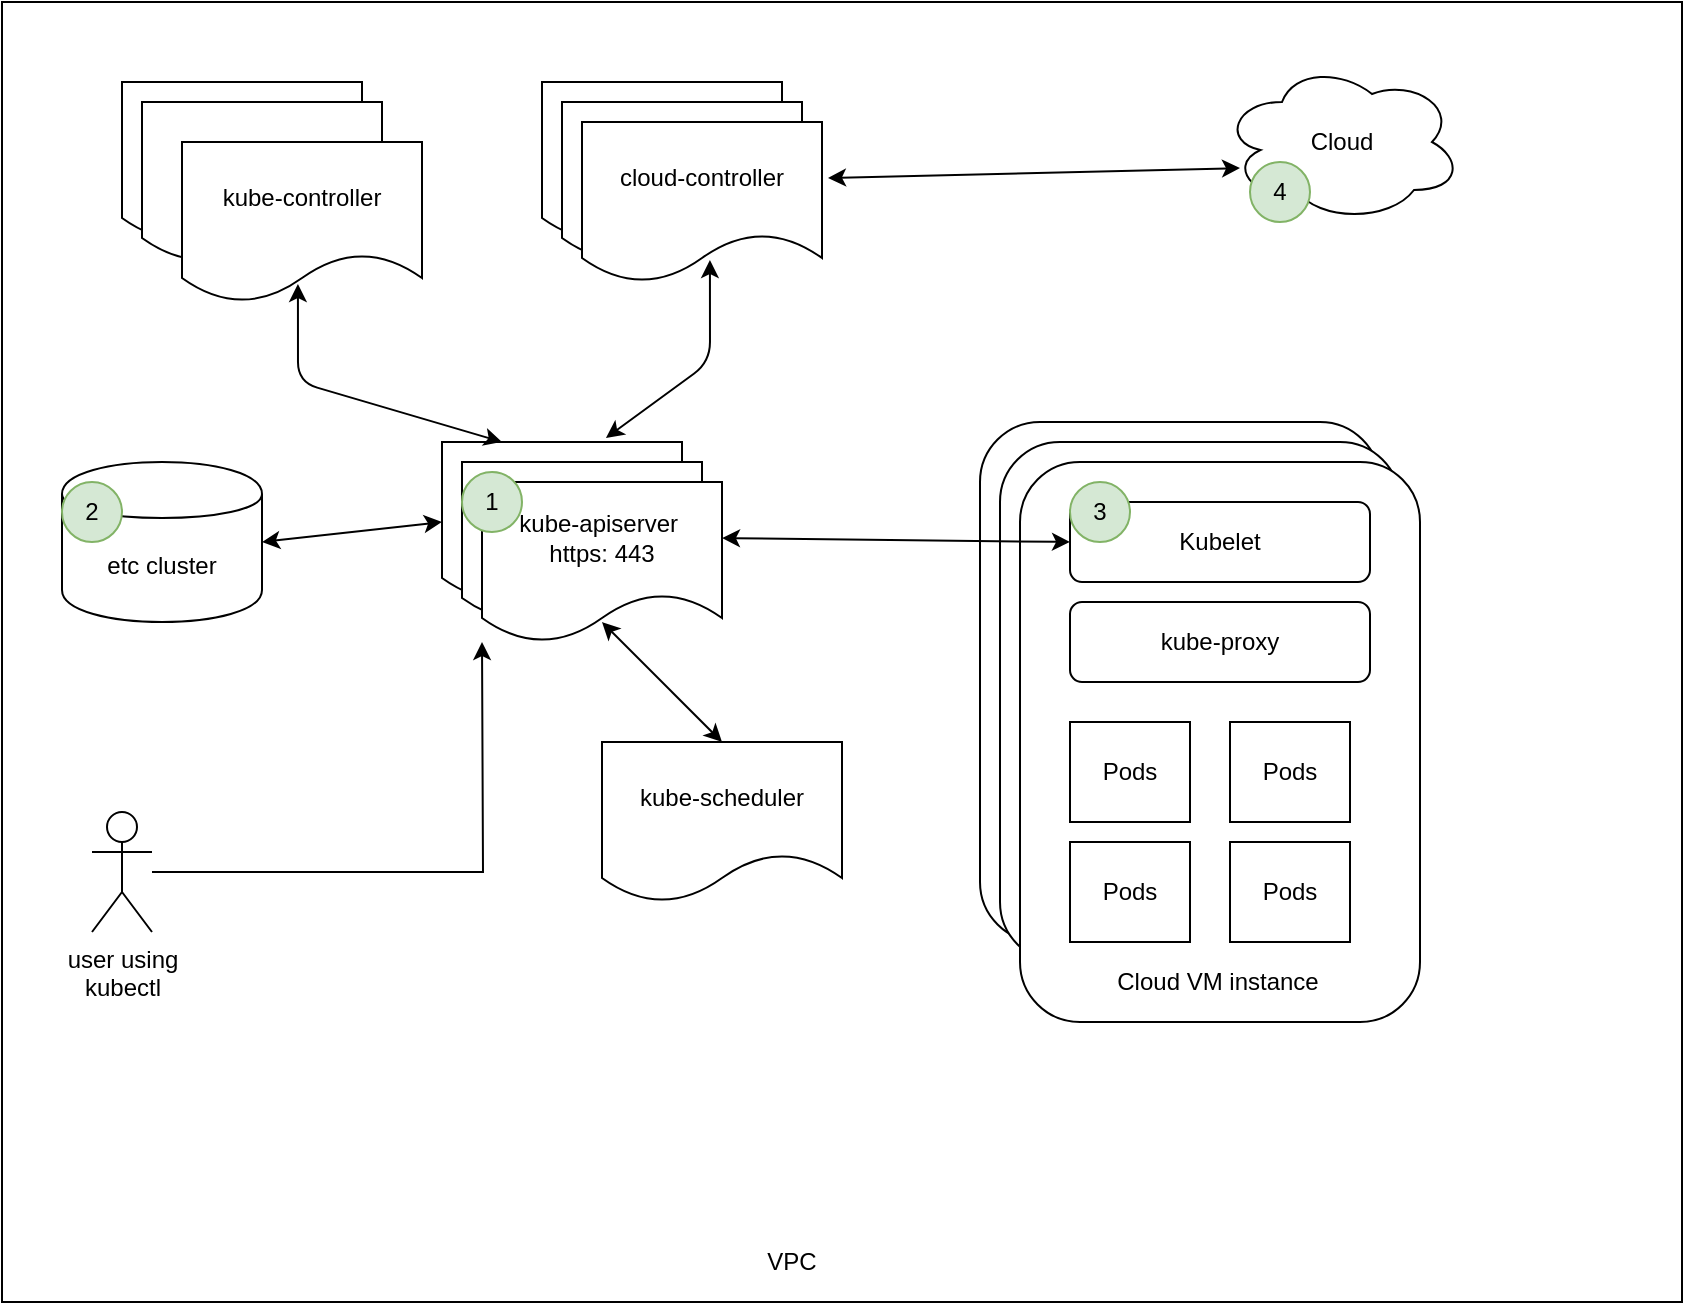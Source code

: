 <mxfile version="12.2.2" type="device" pages="1"><diagram id="nzS3SlK1Kt3z77mqC7-u" name="Page-1"><mxGraphModel dx="1408" dy="1902" grid="1" gridSize="10" guides="1" tooltips="1" connect="1" arrows="1" fold="1" page="1" pageScale="1" pageWidth="850" pageHeight="1100" math="0" shadow="0"><root><mxCell id="0"/><mxCell id="1" parent="0"/><mxCell id="30I4o6aAiSmUE2NwfJhv-8" value="" style="rounded=0;whiteSpace=wrap;html=1;" parent="1" vertex="1"><mxGeometry x="40" y="-1080" width="840" height="650" as="geometry"/></mxCell><mxCell id="30I4o6aAiSmUE2NwfJhv-9" value="" style="rounded=1;whiteSpace=wrap;html=1;" parent="1" vertex="1"><mxGeometry x="529" y="-870" width="200" height="260" as="geometry"/></mxCell><mxCell id="30I4o6aAiSmUE2NwfJhv-10" value="kube-controller" style="shape=document;whiteSpace=wrap;html=1;boundedLbl=1;" parent="1" vertex="1"><mxGeometry x="100" y="-1040" width="120" height="80" as="geometry"/></mxCell><mxCell id="30I4o6aAiSmUE2NwfJhv-11" value="kube-controller" style="shape=document;whiteSpace=wrap;html=1;boundedLbl=1;" parent="1" vertex="1"><mxGeometry x="110" y="-1030" width="120" height="80" as="geometry"/></mxCell><mxCell id="30I4o6aAiSmUE2NwfJhv-12" value="kube-controller" style="shape=document;whiteSpace=wrap;html=1;boundedLbl=1;" parent="1" vertex="1"><mxGeometry x="130" y="-1010" width="120" height="80" as="geometry"/></mxCell><mxCell id="30I4o6aAiSmUE2NwfJhv-13" value="cloud-controller" style="shape=document;whiteSpace=wrap;html=1;boundedLbl=1;" parent="1" vertex="1"><mxGeometry x="310" y="-1040" width="120" height="80" as="geometry"/></mxCell><mxCell id="30I4o6aAiSmUE2NwfJhv-14" value="cloud-controller" style="shape=document;whiteSpace=wrap;html=1;boundedLbl=1;" parent="1" vertex="1"><mxGeometry x="320" y="-1030" width="120" height="80" as="geometry"/></mxCell><mxCell id="30I4o6aAiSmUE2NwfJhv-15" value="cloud-controller" style="shape=document;whiteSpace=wrap;html=1;boundedLbl=1;" parent="1" vertex="1"><mxGeometry x="330" y="-1020" width="120" height="80" as="geometry"/></mxCell><mxCell id="30I4o6aAiSmUE2NwfJhv-16" value="kube-apiserver" style="shape=document;whiteSpace=wrap;html=1;boundedLbl=1;" parent="1" vertex="1"><mxGeometry x="260" y="-860" width="120" height="80" as="geometry"/></mxCell><mxCell id="30I4o6aAiSmUE2NwfJhv-17" value="kube-apiserver" style="shape=document;whiteSpace=wrap;html=1;boundedLbl=1;" parent="1" vertex="1"><mxGeometry x="270" y="-850" width="120" height="80" as="geometry"/></mxCell><mxCell id="30I4o6aAiSmUE2NwfJhv-18" value="kube-apiserver&amp;nbsp;&lt;br&gt;https: 443" style="shape=document;whiteSpace=wrap;html=1;boundedLbl=1;" parent="1" vertex="1"><mxGeometry x="280" y="-840" width="120" height="80" as="geometry"/></mxCell><mxCell id="30I4o6aAiSmUE2NwfJhv-19" value="kube-scheduler" style="shape=document;whiteSpace=wrap;html=1;boundedLbl=1;" parent="1" vertex="1"><mxGeometry x="340" y="-710" width="120" height="80" as="geometry"/></mxCell><mxCell id="30I4o6aAiSmUE2NwfJhv-20" value="etc cluster" style="shape=cylinder;whiteSpace=wrap;html=1;boundedLbl=1;backgroundOutline=1;" parent="1" vertex="1"><mxGeometry x="70" y="-850" width="100" height="80" as="geometry"/></mxCell><mxCell id="30I4o6aAiSmUE2NwfJhv-21" value="" style="endArrow=classic;startArrow=classic;html=1;exitX=0.483;exitY=0.888;exitDx=0;exitDy=0;exitPerimeter=0;entryX=0.25;entryY=0;entryDx=0;entryDy=0;" parent="1" source="30I4o6aAiSmUE2NwfJhv-12" target="30I4o6aAiSmUE2NwfJhv-16" edge="1"><mxGeometry width="50" height="50" relative="1" as="geometry"><mxPoint x="260" y="-880" as="sourcePoint"/><mxPoint x="310" y="-930" as="targetPoint"/><Array as="points"><mxPoint x="188" y="-890"/></Array></mxGeometry></mxCell><mxCell id="30I4o6aAiSmUE2NwfJhv-22" value="" style="endArrow=classic;startArrow=classic;html=1;entryX=0.533;entryY=0.863;entryDx=0;entryDy=0;entryPerimeter=0;exitX=0.683;exitY=-0.025;exitDx=0;exitDy=0;exitPerimeter=0;" parent="1" source="30I4o6aAiSmUE2NwfJhv-16" target="30I4o6aAiSmUE2NwfJhv-15" edge="1"><mxGeometry width="50" height="50" relative="1" as="geometry"><mxPoint x="430" y="-870" as="sourcePoint"/><mxPoint x="480" y="-920" as="targetPoint"/><Array as="points"><mxPoint x="394" y="-900"/></Array></mxGeometry></mxCell><mxCell id="30I4o6aAiSmUE2NwfJhv-23" value="" style="endArrow=classic;startArrow=classic;html=1;entryX=0.5;entryY=0.875;entryDx=0;entryDy=0;entryPerimeter=0;exitX=0.5;exitY=0;exitDx=0;exitDy=0;" parent="1" source="30I4o6aAiSmUE2NwfJhv-19" target="30I4o6aAiSmUE2NwfJhv-18" edge="1"><mxGeometry width="50" height="50" relative="1" as="geometry"><mxPoint x="320" y="-700" as="sourcePoint"/><mxPoint x="370" y="-750" as="targetPoint"/></mxGeometry></mxCell><mxCell id="30I4o6aAiSmUE2NwfJhv-24" value="" style="endArrow=classic;startArrow=classic;html=1;entryX=0;entryY=0.5;entryDx=0;entryDy=0;exitX=1;exitY=0.5;exitDx=0;exitDy=0;" parent="1" source="30I4o6aAiSmUE2NwfJhv-20" target="30I4o6aAiSmUE2NwfJhv-16" edge="1"><mxGeometry width="50" height="50" relative="1" as="geometry"><mxPoint x="170" y="-700" as="sourcePoint"/><mxPoint x="220" y="-750" as="targetPoint"/></mxGeometry></mxCell><mxCell id="30I4o6aAiSmUE2NwfJhv-25" value="Cloud" style="ellipse;shape=cloud;whiteSpace=wrap;html=1;" parent="1" vertex="1"><mxGeometry x="650" y="-1050" width="120" height="80" as="geometry"/></mxCell><mxCell id="30I4o6aAiSmUE2NwfJhv-26" value="" style="endArrow=classic;startArrow=classic;html=1;entryX=0.075;entryY=0.663;entryDx=0;entryDy=0;entryPerimeter=0;exitX=1.025;exitY=0.35;exitDx=0;exitDy=0;exitPerimeter=0;" parent="1" source="30I4o6aAiSmUE2NwfJhv-15" target="30I4o6aAiSmUE2NwfJhv-25" edge="1"><mxGeometry width="50" height="50" relative="1" as="geometry"><mxPoint x="530" y="-980" as="sourcePoint"/><mxPoint x="580" y="-1030" as="targetPoint"/></mxGeometry></mxCell><mxCell id="30I4o6aAiSmUE2NwfJhv-27" value="Kubelet" style="rounded=1;whiteSpace=wrap;html=1;" parent="1" vertex="1"><mxGeometry x="554" y="-850" width="150" height="40" as="geometry"/></mxCell><mxCell id="30I4o6aAiSmUE2NwfJhv-28" value="kube-proxy" style="rounded=1;whiteSpace=wrap;html=1;" parent="1" vertex="1"><mxGeometry x="554" y="-800" width="150" height="40" as="geometry"/></mxCell><mxCell id="30I4o6aAiSmUE2NwfJhv-29" value="Pods" style="rounded=0;whiteSpace=wrap;html=1;" parent="1" vertex="1"><mxGeometry x="554" y="-740" width="60" height="50" as="geometry"/></mxCell><mxCell id="30I4o6aAiSmUE2NwfJhv-30" value="Pods" style="rounded=0;whiteSpace=wrap;html=1;" parent="1" vertex="1"><mxGeometry x="634" y="-740" width="60" height="50" as="geometry"/></mxCell><mxCell id="30I4o6aAiSmUE2NwfJhv-31" value="Pods" style="rounded=0;whiteSpace=wrap;html=1;" parent="1" vertex="1"><mxGeometry x="554" y="-680" width="60" height="50" as="geometry"/></mxCell><mxCell id="30I4o6aAiSmUE2NwfJhv-32" value="Pods" style="rounded=0;whiteSpace=wrap;html=1;" parent="1" vertex="1"><mxGeometry x="634" y="-680" width="60" height="50" as="geometry"/></mxCell><mxCell id="30I4o6aAiSmUE2NwfJhv-33" value="" style="rounded=1;whiteSpace=wrap;html=1;" parent="1" vertex="1"><mxGeometry x="539" y="-860" width="200" height="260" as="geometry"/></mxCell><mxCell id="30I4o6aAiSmUE2NwfJhv-34" value="Kubelet" style="rounded=1;whiteSpace=wrap;html=1;" parent="1" vertex="1"><mxGeometry x="564" y="-840" width="150" height="40" as="geometry"/></mxCell><mxCell id="30I4o6aAiSmUE2NwfJhv-35" value="kube-proxy" style="rounded=1;whiteSpace=wrap;html=1;" parent="1" vertex="1"><mxGeometry x="564" y="-790" width="150" height="40" as="geometry"/></mxCell><mxCell id="30I4o6aAiSmUE2NwfJhv-36" value="Pods" style="rounded=0;whiteSpace=wrap;html=1;" parent="1" vertex="1"><mxGeometry x="564" y="-730" width="60" height="50" as="geometry"/></mxCell><mxCell id="30I4o6aAiSmUE2NwfJhv-37" value="Pods" style="rounded=0;whiteSpace=wrap;html=1;" parent="1" vertex="1"><mxGeometry x="644" y="-730" width="60" height="50" as="geometry"/></mxCell><mxCell id="30I4o6aAiSmUE2NwfJhv-38" value="Pods" style="rounded=0;whiteSpace=wrap;html=1;" parent="1" vertex="1"><mxGeometry x="564" y="-670" width="60" height="50" as="geometry"/></mxCell><mxCell id="30I4o6aAiSmUE2NwfJhv-39" value="Pods" style="rounded=0;whiteSpace=wrap;html=1;" parent="1" vertex="1"><mxGeometry x="644" y="-670" width="60" height="50" as="geometry"/></mxCell><mxCell id="30I4o6aAiSmUE2NwfJhv-40" value="" style="rounded=1;whiteSpace=wrap;html=1;" parent="1" vertex="1"><mxGeometry x="549" y="-850" width="200" height="280" as="geometry"/></mxCell><mxCell id="30I4o6aAiSmUE2NwfJhv-41" value="Kubelet" style="rounded=1;whiteSpace=wrap;html=1;" parent="1" vertex="1"><mxGeometry x="574" y="-830" width="150" height="40" as="geometry"/></mxCell><mxCell id="30I4o6aAiSmUE2NwfJhv-42" value="kube-proxy" style="rounded=1;whiteSpace=wrap;html=1;" parent="1" vertex="1"><mxGeometry x="574" y="-780" width="150" height="40" as="geometry"/></mxCell><mxCell id="30I4o6aAiSmUE2NwfJhv-43" value="Pods" style="rounded=0;whiteSpace=wrap;html=1;" parent="1" vertex="1"><mxGeometry x="574" y="-720" width="60" height="50" as="geometry"/></mxCell><mxCell id="30I4o6aAiSmUE2NwfJhv-44" value="Pods" style="rounded=0;whiteSpace=wrap;html=1;" parent="1" vertex="1"><mxGeometry x="654" y="-720" width="60" height="50" as="geometry"/></mxCell><mxCell id="30I4o6aAiSmUE2NwfJhv-45" value="Pods" style="rounded=0;whiteSpace=wrap;html=1;" parent="1" vertex="1"><mxGeometry x="574" y="-660" width="60" height="50" as="geometry"/></mxCell><mxCell id="30I4o6aAiSmUE2NwfJhv-46" value="Pods" style="rounded=0;whiteSpace=wrap;html=1;" parent="1" vertex="1"><mxGeometry x="654" y="-660" width="60" height="50" as="geometry"/></mxCell><mxCell id="30I4o6aAiSmUE2NwfJhv-47" value="" style="endArrow=classic;startArrow=classic;html=1;exitX=1;exitY=0.35;exitDx=0;exitDy=0;exitPerimeter=0;entryX=0;entryY=0.5;entryDx=0;entryDy=0;" parent="1" source="30I4o6aAiSmUE2NwfJhv-18" target="30I4o6aAiSmUE2NwfJhv-41" edge="1"><mxGeometry width="50" height="50" relative="1" as="geometry"><mxPoint x="470" y="-790" as="sourcePoint"/><mxPoint x="520" y="-840" as="targetPoint"/></mxGeometry></mxCell><mxCell id="30I4o6aAiSmUE2NwfJhv-48" value="Cloud VM instance" style="text;html=1;strokeColor=none;fillColor=none;align=center;verticalAlign=middle;whiteSpace=wrap;rounded=0;" parent="1" vertex="1"><mxGeometry x="595" y="-600" width="106" height="20" as="geometry"/></mxCell><mxCell id="30I4o6aAiSmUE2NwfJhv-49" style="edgeStyle=orthogonalEdgeStyle;rounded=0;orthogonalLoop=1;jettySize=auto;html=1;" parent="1" source="30I4o6aAiSmUE2NwfJhv-50" edge="1"><mxGeometry relative="1" as="geometry"><mxPoint x="280" y="-760" as="targetPoint"/></mxGeometry></mxCell><mxCell id="30I4o6aAiSmUE2NwfJhv-50" value="user using&lt;br&gt;kubectl" style="shape=umlActor;verticalLabelPosition=bottom;labelBackgroundColor=#ffffff;verticalAlign=top;html=1;outlineConnect=0;" parent="1" vertex="1"><mxGeometry x="85" y="-675" width="30" height="60" as="geometry"/></mxCell><mxCell id="30I4o6aAiSmUE2NwfJhv-51" value="VPC" style="text;html=1;strokeColor=none;fillColor=none;align=center;verticalAlign=middle;whiteSpace=wrap;rounded=0;" parent="1" vertex="1"><mxGeometry x="415" y="-460" width="40" height="20" as="geometry"/></mxCell><mxCell id="30I4o6aAiSmUE2NwfJhv-52" value="1" style="ellipse;whiteSpace=wrap;html=1;aspect=fixed;fillColor=#d5e8d4;strokeColor=#82b366;" parent="1" vertex="1"><mxGeometry x="270" y="-845" width="30" height="30" as="geometry"/></mxCell><mxCell id="vQ4iqPqxHk4JaWVVGIXi-1" value="2&lt;span style=&quot;color: rgba(0 , 0 , 0 , 0) ; font-family: &amp;#34;helvetica&amp;#34; , &amp;#34;arial&amp;#34; , sans-serif ; font-size: 0px ; white-space: nowrap&quot;&gt;%3CmxGraphModel%3E%3Croot%3E%3CmxCell%20id%3D%220%22%2F%3E%3CmxCell%20id%3D%221%22%20parent%3D%220%22%2F%3E%3CmxCell%20id%3D%222%22%20value%3D%221%22%20style%3D%22ellipse%3BwhiteSpace%3Dwrap%3Bhtml%3D1%3Baspect%3Dfixed%3BfillColor%3D%23d5e8d4%3BstrokeColor%3D%2382b366%3B%22%20vertex%3D%221%22%20parent%3D%221%22%3E%3CmxGeometry%20x%3D%22270%22%20y%3D%22-845%22%20width%3D%2230%22%20height%3D%2230%22%20as%3D%22geometry%22%2F%3E%3C%2FmxCell%3E%3C%2Froot%3E%3C%2FmxGraphModel%3E&lt;/span&gt;" style="ellipse;whiteSpace=wrap;html=1;aspect=fixed;fillColor=#d5e8d4;strokeColor=#82b366;" vertex="1" parent="1"><mxGeometry x="70" y="-840" width="30" height="30" as="geometry"/></mxCell><mxCell id="vQ4iqPqxHk4JaWVVGIXi-2" value="3" style="ellipse;whiteSpace=wrap;html=1;aspect=fixed;fillColor=#d5e8d4;strokeColor=#82b366;" vertex="1" parent="1"><mxGeometry x="574" y="-840" width="30" height="30" as="geometry"/></mxCell><mxCell id="vQ4iqPqxHk4JaWVVGIXi-3" value="4" style="ellipse;whiteSpace=wrap;html=1;aspect=fixed;fillColor=#d5e8d4;strokeColor=#82b366;" vertex="1" parent="1"><mxGeometry x="664" y="-1000" width="30" height="30" as="geometry"/></mxCell></root></mxGraphModel></diagram></mxfile>